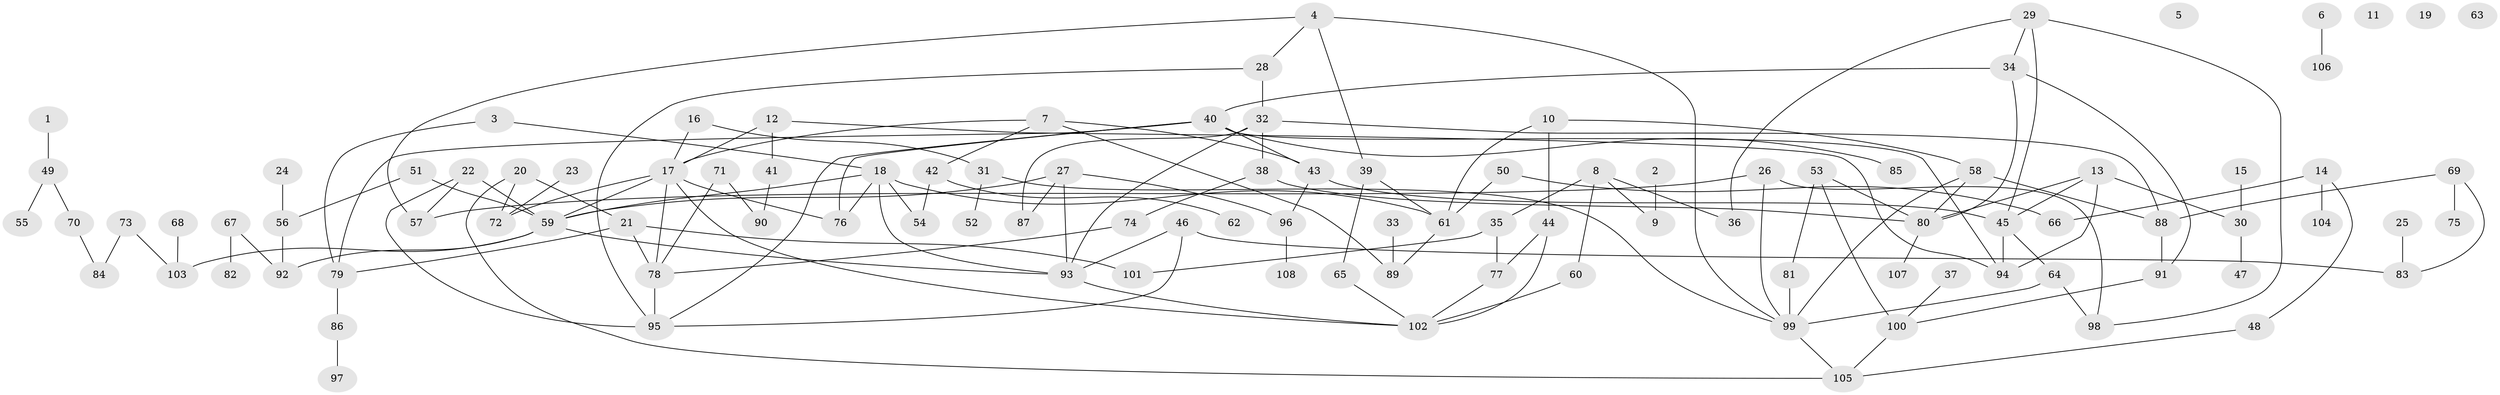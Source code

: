 // coarse degree distribution, {3: 0.1282051282051282, 1: 0.3076923076923077, 5: 0.15384615384615385, 6: 0.1282051282051282, 8: 0.05128205128205128, 4: 0.02564102564102564, 2: 0.10256410256410256, 12: 0.02564102564102564, 7: 0.05128205128205128, 9: 0.02564102564102564}
// Generated by graph-tools (version 1.1) at 2025/35/03/04/25 23:35:47]
// undirected, 108 vertices, 150 edges
graph export_dot {
  node [color=gray90,style=filled];
  1;
  2;
  3;
  4;
  5;
  6;
  7;
  8;
  9;
  10;
  11;
  12;
  13;
  14;
  15;
  16;
  17;
  18;
  19;
  20;
  21;
  22;
  23;
  24;
  25;
  26;
  27;
  28;
  29;
  30;
  31;
  32;
  33;
  34;
  35;
  36;
  37;
  38;
  39;
  40;
  41;
  42;
  43;
  44;
  45;
  46;
  47;
  48;
  49;
  50;
  51;
  52;
  53;
  54;
  55;
  56;
  57;
  58;
  59;
  60;
  61;
  62;
  63;
  64;
  65;
  66;
  67;
  68;
  69;
  70;
  71;
  72;
  73;
  74;
  75;
  76;
  77;
  78;
  79;
  80;
  81;
  82;
  83;
  84;
  85;
  86;
  87;
  88;
  89;
  90;
  91;
  92;
  93;
  94;
  95;
  96;
  97;
  98;
  99;
  100;
  101;
  102;
  103;
  104;
  105;
  106;
  107;
  108;
  1 -- 49;
  2 -- 9;
  3 -- 18;
  3 -- 79;
  4 -- 28;
  4 -- 39;
  4 -- 57;
  4 -- 99;
  6 -- 106;
  7 -- 17;
  7 -- 42;
  7 -- 43;
  7 -- 89;
  8 -- 9;
  8 -- 35;
  8 -- 36;
  8 -- 60;
  10 -- 44;
  10 -- 58;
  10 -- 61;
  12 -- 17;
  12 -- 41;
  12 -- 94;
  13 -- 30;
  13 -- 45;
  13 -- 80;
  13 -- 94;
  14 -- 48;
  14 -- 66;
  14 -- 104;
  15 -- 30;
  16 -- 17;
  16 -- 31;
  17 -- 59;
  17 -- 72;
  17 -- 76;
  17 -- 78;
  17 -- 102;
  18 -- 54;
  18 -- 59;
  18 -- 61;
  18 -- 76;
  18 -- 93;
  20 -- 21;
  20 -- 72;
  20 -- 105;
  21 -- 78;
  21 -- 79;
  21 -- 101;
  22 -- 57;
  22 -- 59;
  22 -- 95;
  23 -- 72;
  24 -- 56;
  25 -- 83;
  26 -- 57;
  26 -- 98;
  26 -- 99;
  27 -- 59;
  27 -- 87;
  27 -- 93;
  27 -- 96;
  28 -- 32;
  28 -- 95;
  29 -- 34;
  29 -- 36;
  29 -- 45;
  29 -- 98;
  30 -- 47;
  31 -- 52;
  31 -- 99;
  32 -- 38;
  32 -- 87;
  32 -- 88;
  32 -- 93;
  33 -- 89;
  34 -- 40;
  34 -- 80;
  34 -- 91;
  35 -- 77;
  35 -- 101;
  37 -- 100;
  38 -- 74;
  38 -- 80;
  39 -- 61;
  39 -- 65;
  40 -- 43;
  40 -- 76;
  40 -- 79;
  40 -- 85;
  40 -- 94;
  40 -- 95;
  41 -- 90;
  42 -- 54;
  42 -- 62;
  43 -- 45;
  43 -- 96;
  44 -- 77;
  44 -- 102;
  45 -- 64;
  45 -- 94;
  46 -- 83;
  46 -- 93;
  46 -- 95;
  48 -- 105;
  49 -- 55;
  49 -- 70;
  50 -- 61;
  50 -- 66;
  51 -- 56;
  51 -- 59;
  53 -- 80;
  53 -- 81;
  53 -- 100;
  56 -- 92;
  58 -- 80;
  58 -- 88;
  58 -- 99;
  59 -- 92;
  59 -- 93;
  59 -- 103;
  60 -- 102;
  61 -- 89;
  64 -- 98;
  64 -- 99;
  65 -- 102;
  67 -- 82;
  67 -- 92;
  68 -- 103;
  69 -- 75;
  69 -- 83;
  69 -- 88;
  70 -- 84;
  71 -- 78;
  71 -- 90;
  73 -- 84;
  73 -- 103;
  74 -- 78;
  77 -- 102;
  78 -- 95;
  79 -- 86;
  80 -- 107;
  81 -- 99;
  86 -- 97;
  88 -- 91;
  91 -- 100;
  93 -- 102;
  96 -- 108;
  99 -- 105;
  100 -- 105;
}
